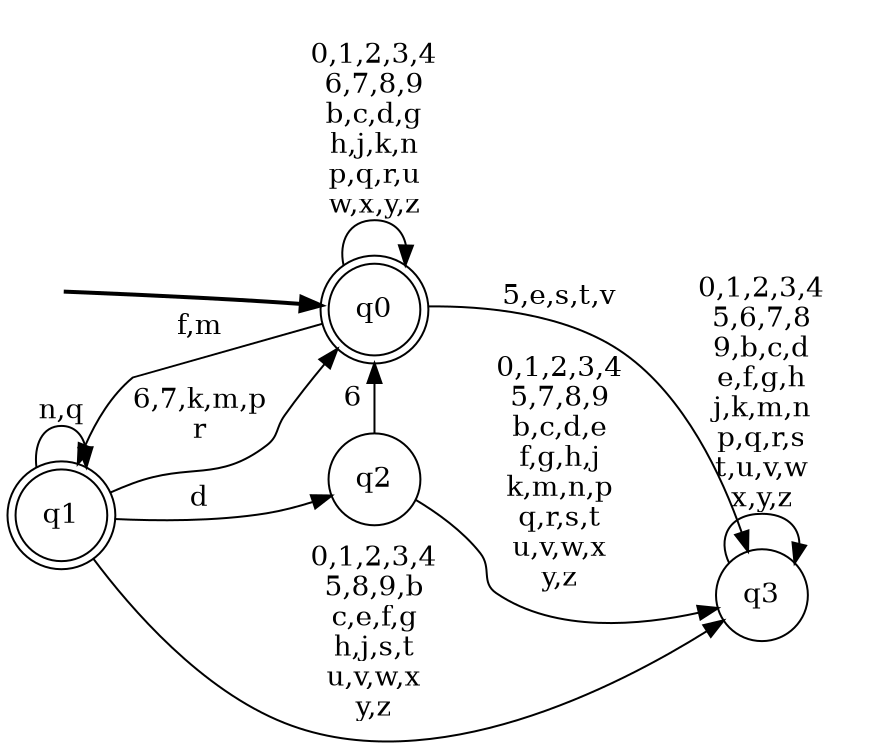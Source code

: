 digraph BlueStar {
__start0 [style = invis, shape = none, label = "", width = 0, height = 0];

rankdir=LR;
size="8,5";

s0 [style="rounded,filled", color="black", fillcolor="white" shape="doublecircle", label="q0"];
s1 [style="rounded,filled", color="black", fillcolor="white" shape="doublecircle", label="q1"];
s2 [style="filled", color="black", fillcolor="white" shape="circle", label="q2"];
s3 [style="filled", color="black", fillcolor="white" shape="circle", label="q3"];
subgraph cluster_main { 
	graph [pad=".75", ranksep="0.15", nodesep="0.15"];
	 style=invis; 
	__start0 -> s0 [penwidth=2];
}
s0 -> s0 [label="0,1,2,3,4\n6,7,8,9\nb,c,d,g\nh,j,k,n\np,q,r,u\nw,x,y,z"];
s0 -> s1 [label="f,m"];
s0 -> s3 [label="5,e,s,t,v"];
s1 -> s0 [label="6,7,k,m,p\nr"];
s1 -> s1 [label="n,q"];
s1 -> s2 [label="d"];
s1 -> s3 [label="0,1,2,3,4\n5,8,9,b\nc,e,f,g\nh,j,s,t\nu,v,w,x\ny,z"];
s2 -> s0 [label="6"];
s2 -> s3 [label="0,1,2,3,4\n5,7,8,9\nb,c,d,e\nf,g,h,j\nk,m,n,p\nq,r,s,t\nu,v,w,x\ny,z"];
s3 -> s3 [label="0,1,2,3,4\n5,6,7,8\n9,b,c,d\ne,f,g,h\nj,k,m,n\np,q,r,s\nt,u,v,w\nx,y,z"];

}